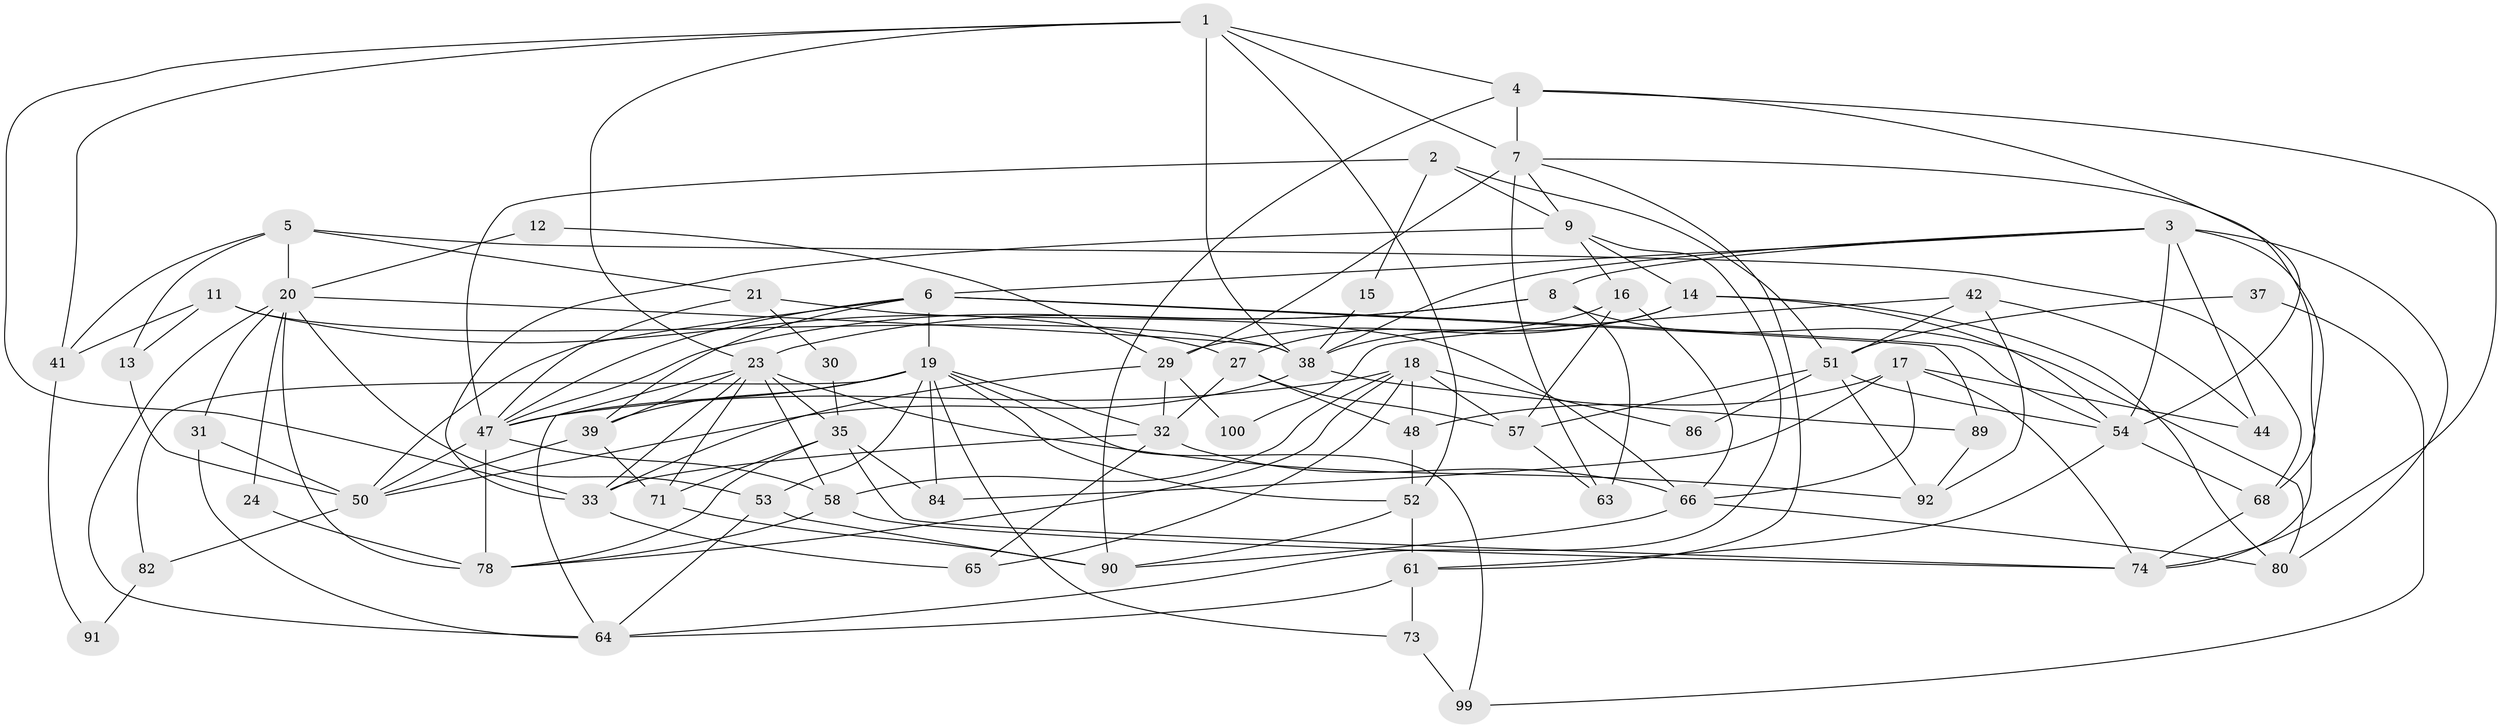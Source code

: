// original degree distribution, {3: 0.32, 5: 0.19, 6: 0.11, 2: 0.11, 4: 0.23, 7: 0.03, 8: 0.01}
// Generated by graph-tools (version 1.1) at 2025/38/02/21/25 10:38:59]
// undirected, 64 vertices, 154 edges
graph export_dot {
graph [start="1"]
  node [color=gray90,style=filled];
  1 [super="+10"];
  2 [super="+22"];
  3 [super="+97"];
  4 [super="+98"];
  5 [super="+25"];
  6 [super="+79"];
  7 [super="+40"];
  8 [super="+75"];
  9 [super="+43"];
  11 [super="+46"];
  12;
  13;
  14 [super="+72"];
  15;
  16 [super="+49"];
  17 [super="+60"];
  18 [super="+34"];
  19 [super="+26"];
  20 [super="+56"];
  21;
  23 [super="+28"];
  24;
  27 [super="+83"];
  29 [super="+55"];
  30;
  31 [super="+88"];
  32 [super="+77"];
  33 [super="+36"];
  35 [super="+45"];
  37;
  38 [super="+81"];
  39 [super="+62"];
  41;
  42 [super="+76"];
  44;
  47 [super="+59"];
  48 [super="+67"];
  50 [super="+93"];
  51 [super="+70"];
  52;
  53;
  54 [super="+87"];
  57;
  58;
  61 [super="+69"];
  63;
  64 [super="+94"];
  65;
  66 [super="+96"];
  68;
  71;
  73 [super="+85"];
  74;
  78 [super="+95"];
  80;
  82;
  84;
  86;
  89;
  90;
  91;
  92;
  99;
  100;
  1 -- 33;
  1 -- 7;
  1 -- 4;
  1 -- 52;
  1 -- 38;
  1 -- 41;
  1 -- 23;
  2 -- 47;
  2 -- 9;
  2 -- 51;
  2 -- 15;
  3 -- 74;
  3 -- 8;
  3 -- 44;
  3 -- 80;
  3 -- 38;
  3 -- 6;
  3 -- 54;
  4 -- 74;
  4 -- 90;
  4 -- 54;
  4 -- 7;
  5 -- 13;
  5 -- 68;
  5 -- 41;
  5 -- 21;
  5 -- 20;
  6 -- 54;
  6 -- 89;
  6 -- 19;
  6 -- 39;
  6 -- 50;
  6 -- 47;
  7 -- 29;
  7 -- 61;
  7 -- 68;
  7 -- 9;
  7 -- 63;
  8 -- 23 [weight=2];
  8 -- 63;
  8 -- 80;
  8 -- 47;
  9 -- 14;
  9 -- 33;
  9 -- 16;
  9 -- 64;
  11 -- 27;
  11 -- 38;
  11 -- 41;
  11 -- 13;
  12 -- 20;
  12 -- 29;
  13 -- 50;
  14 -- 54 [weight=2];
  14 -- 38;
  14 -- 80;
  14 -- 29;
  15 -- 38 [weight=2];
  16 -- 57;
  16 -- 27;
  16 -- 66;
  17 -- 84;
  17 -- 44;
  17 -- 48;
  17 -- 74;
  17 -- 66;
  18 -- 47;
  18 -- 57;
  18 -- 86;
  18 -- 48;
  18 -- 65;
  18 -- 58;
  18 -- 78;
  19 -- 47;
  19 -- 73;
  19 -- 82;
  19 -- 84 [weight=2];
  19 -- 99;
  19 -- 32;
  19 -- 52;
  19 -- 53;
  19 -- 39;
  20 -- 24;
  20 -- 38;
  20 -- 53;
  20 -- 31;
  20 -- 78;
  20 -- 64;
  21 -- 47;
  21 -- 30;
  21 -- 66;
  23 -- 58;
  23 -- 64;
  23 -- 33;
  23 -- 35;
  23 -- 39;
  23 -- 71;
  23 -- 92;
  24 -- 78;
  27 -- 32;
  27 -- 57;
  27 -- 48;
  29 -- 33;
  29 -- 100;
  29 -- 32;
  30 -- 35;
  31 -- 64;
  31 -- 50;
  32 -- 33;
  32 -- 65;
  32 -- 66;
  33 -- 65;
  35 -- 84;
  35 -- 74;
  35 -- 71;
  35 -- 78;
  37 -- 51 [weight=2];
  37 -- 99;
  38 -- 89;
  38 -- 50;
  39 -- 50;
  39 -- 71;
  41 -- 91;
  42 -- 44;
  42 -- 92;
  42 -- 100;
  42 -- 51;
  47 -- 58;
  47 -- 78;
  47 -- 50;
  48 -- 52 [weight=2];
  50 -- 82;
  51 -- 54;
  51 -- 86;
  51 -- 57;
  51 -- 92;
  52 -- 90;
  52 -- 61;
  53 -- 64;
  53 -- 90;
  54 -- 68;
  54 -- 61;
  57 -- 63;
  58 -- 78;
  58 -- 74;
  61 -- 64;
  61 -- 73;
  66 -- 80;
  66 -- 90;
  68 -- 74;
  71 -- 90;
  73 -- 99;
  82 -- 91;
  89 -- 92;
}
